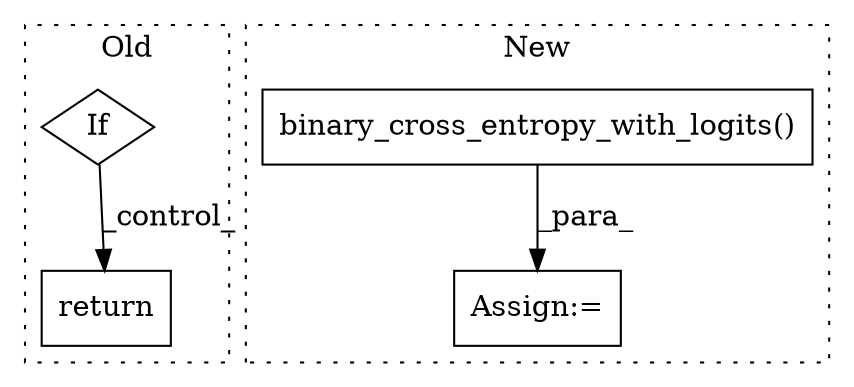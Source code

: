 digraph G {
subgraph cluster0 {
1 [label="return" a="93" s="890" l="7" shape="box"];
4 [label="If" a="96" s="868" l="3" shape="diamond"];
label = "Old";
style="dotted";
}
subgraph cluster1 {
2 [label="binary_cross_entropy_with_logits()" a="75" s="999,1056" l="35,1" shape="box"];
3 [label="Assign:=" a="68" s="996" l="3" shape="box"];
label = "New";
style="dotted";
}
2 -> 3 [label="_para_"];
4 -> 1 [label="_control_"];
}